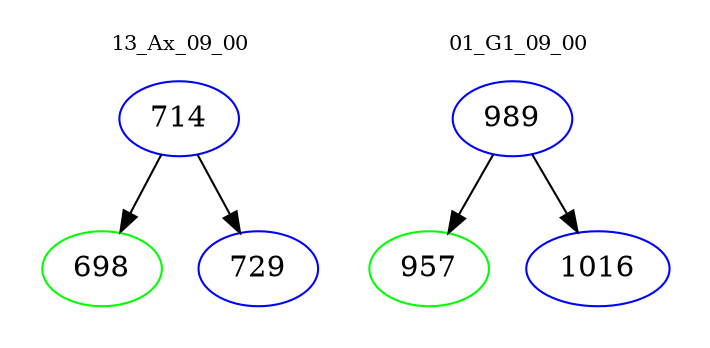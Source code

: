 digraph{
subgraph cluster_0 {
color = white
label = "13_Ax_09_00";
fontsize=10;
T0_714 [label="714", color="blue"]
T0_714 -> T0_698 [color="black"]
T0_698 [label="698", color="green"]
T0_714 -> T0_729 [color="black"]
T0_729 [label="729", color="blue"]
}
subgraph cluster_1 {
color = white
label = "01_G1_09_00";
fontsize=10;
T1_989 [label="989", color="blue"]
T1_989 -> T1_957 [color="black"]
T1_957 [label="957", color="green"]
T1_989 -> T1_1016 [color="black"]
T1_1016 [label="1016", color="blue"]
}
}

